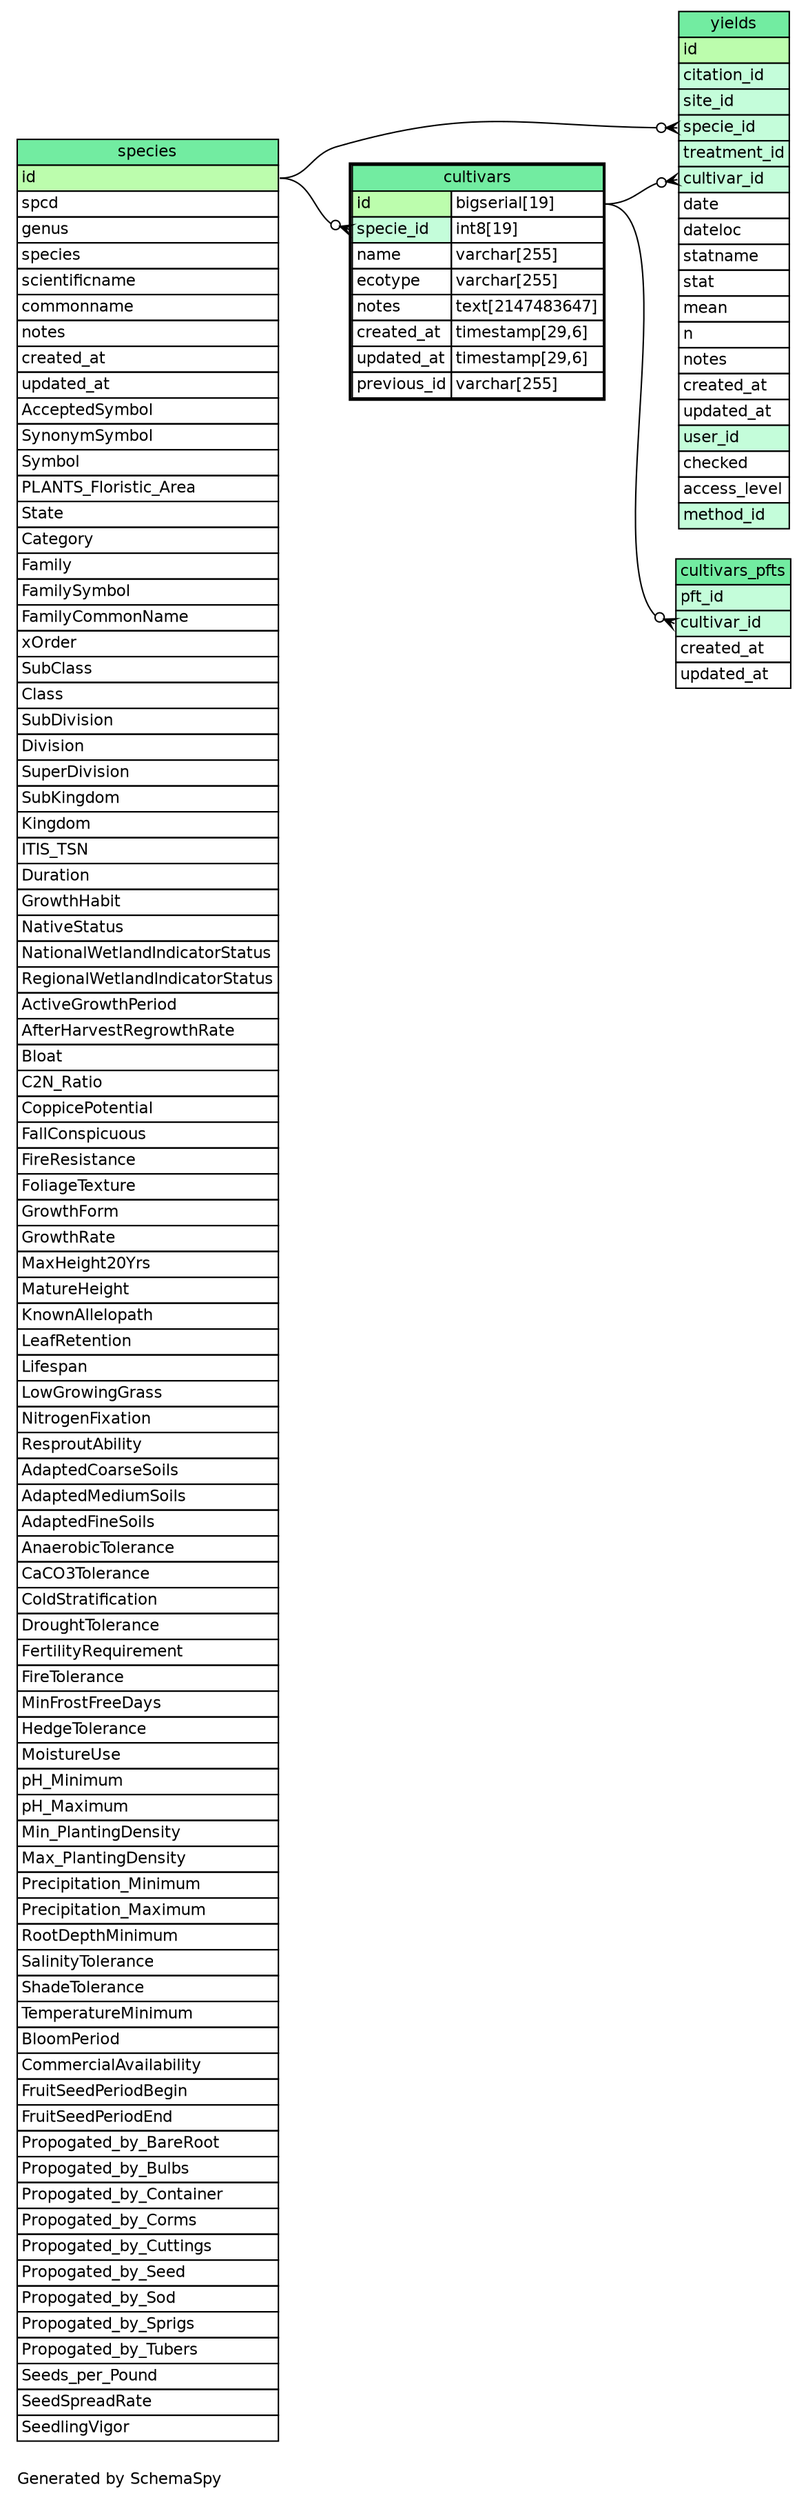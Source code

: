 // dot 2.36.0 on Mac OS X 10.10.1
// SchemaSpy rev Unknown
digraph "oneDegreeRelationshipsDiagram" {
  graph [
    rankdir="RL"
    bgcolor="#ffffff"
    label="\nGenerated by SchemaSpy"
    labeljust="l"
    nodesep="0.18"
    ranksep="0.46"
    fontname="Helvetica"
    fontsize="11"
  ];
  node [
    fontname="Helvetica"
    fontsize="11"
    shape="plaintext"
  ];
  edge [
    arrowsize="0.8"
  ];
  "cultivars":"specie_id":w -> "species":"id":e [arrowhead=none dir=back arrowtail=crowodot];
  "cultivars_pfts":"cultivar_id":w -> "cultivars":"id.type":e [arrowhead=none dir=back arrowtail=crowodot];
  "yields":"cultivar_id":w -> "cultivars":"id.type":e [arrowhead=none dir=back arrowtail=crowodot];
  "yields":"specie_id":w -> "species":"id":e [arrowhead=none dir=back arrowtail=crowodot];
  "cultivars" [
    label=<
    <TABLE BORDER="2" CELLBORDER="1" CELLSPACING="0" BGCOLOR="#FFFFFF">
      <TR><TD COLSPAN="4" BGCOLOR="#72ECA1" ALIGN="CENTER">cultivars</TD></TR>
      <TR><TD PORT="id" COLSPAN="3" BGCOLOR="#bcfdad !important" ALIGN="LEFT">id</TD><TD PORT="id.type" ALIGN="LEFT">bigserial[19]</TD></TR>
      <TR><TD PORT="specie_id" COLSPAN="3" BGCOLOR="#c4fdda !important" ALIGN="LEFT">specie_id</TD><TD PORT="specie_id.type" ALIGN="LEFT">int8[19]</TD></TR>
      <TR><TD PORT="name" COLSPAN="3" ALIGN="LEFT">name</TD><TD PORT="name.type" ALIGN="LEFT">varchar[255]</TD></TR>
      <TR><TD PORT="ecotype" COLSPAN="3" ALIGN="LEFT">ecotype</TD><TD PORT="ecotype.type" ALIGN="LEFT">varchar[255]</TD></TR>
      <TR><TD PORT="notes" COLSPAN="3" ALIGN="LEFT">notes</TD><TD PORT="notes.type" ALIGN="LEFT">text[2147483647]</TD></TR>
      <TR><TD PORT="created_at" COLSPAN="3" ALIGN="LEFT">created_at</TD><TD PORT="created_at.type" ALIGN="LEFT">timestamp[29,6]</TD></TR>
      <TR><TD PORT="updated_at" COLSPAN="3" ALIGN="LEFT">updated_at</TD><TD PORT="updated_at.type" ALIGN="LEFT">timestamp[29,6]</TD></TR>
      <TR><TD PORT="previous_id" COLSPAN="3" ALIGN="LEFT">previous_id</TD><TD PORT="previous_id.type" ALIGN="LEFT">varchar[255]</TD></TR>
    </TABLE>>
    URL="cultivars.html"
    tooltip="cultivars"
  ];
  "cultivars_pfts" [
    label=<
    <TABLE BORDER="0" CELLBORDER="1" CELLSPACING="0" BGCOLOR="#FFFFFF">
      <TR><TD COLSPAN="4" BGCOLOR="#72ECA1" ALIGN="CENTER">cultivars_pfts</TD></TR>
      <TR><TD PORT="pft_id" COLSPAN="4" BGCOLOR="#c4fdda !important" ALIGN="LEFT">pft_id</TD></TR>
      <TR><TD PORT="cultivar_id" COLSPAN="4" BGCOLOR="#c4fdda !important" ALIGN="LEFT">cultivar_id</TD></TR>
      <TR><TD PORT="created_at" COLSPAN="4" ALIGN="LEFT">created_at</TD></TR>
      <TR><TD PORT="updated_at" COLSPAN="4" ALIGN="LEFT">updated_at</TD></TR>
    </TABLE>>
    URL="cultivars_pfts.html"
    tooltip="cultivars_pfts"
  ];
  "species" [
    label=<
    <TABLE BORDER="0" CELLBORDER="1" CELLSPACING="0" BGCOLOR="#FFFFFF">
      <TR><TD COLSPAN="4" BGCOLOR="#72ECA1" ALIGN="CENTER">species</TD></TR>
      <TR><TD PORT="id" COLSPAN="4" BGCOLOR="#bcfdad !important" ALIGN="LEFT">id</TD></TR>
      <TR><TD PORT="spcd" COLSPAN="4" ALIGN="LEFT">spcd</TD></TR>
      <TR><TD PORT="genus" COLSPAN="4" ALIGN="LEFT">genus</TD></TR>
      <TR><TD PORT="species" COLSPAN="4" ALIGN="LEFT">species</TD></TR>
      <TR><TD PORT="scientificname" COLSPAN="4" ALIGN="LEFT">scientificname</TD></TR>
      <TR><TD PORT="commonname" COLSPAN="4" ALIGN="LEFT">commonname</TD></TR>
      <TR><TD PORT="notes" COLSPAN="4" ALIGN="LEFT">notes</TD></TR>
      <TR><TD PORT="created_at" COLSPAN="4" ALIGN="LEFT">created_at</TD></TR>
      <TR><TD PORT="updated_at" COLSPAN="4" ALIGN="LEFT">updated_at</TD></TR>
      <TR><TD PORT="AcceptedSymbol" COLSPAN="4" ALIGN="LEFT">AcceptedSymbol</TD></TR>
      <TR><TD PORT="SynonymSymbol" COLSPAN="4" ALIGN="LEFT">SynonymSymbol</TD></TR>
      <TR><TD PORT="Symbol" COLSPAN="4" ALIGN="LEFT">Symbol</TD></TR>
      <TR><TD PORT="PLANTS_Floristic_Area" COLSPAN="4" ALIGN="LEFT">PLANTS_Floristic_Area</TD></TR>
      <TR><TD PORT="State" COLSPAN="4" ALIGN="LEFT">State</TD></TR>
      <TR><TD PORT="Category" COLSPAN="4" ALIGN="LEFT">Category</TD></TR>
      <TR><TD PORT="Family" COLSPAN="4" ALIGN="LEFT">Family</TD></TR>
      <TR><TD PORT="FamilySymbol" COLSPAN="4" ALIGN="LEFT">FamilySymbol</TD></TR>
      <TR><TD PORT="FamilyCommonName" COLSPAN="4" ALIGN="LEFT">FamilyCommonName</TD></TR>
      <TR><TD PORT="xOrder" COLSPAN="4" ALIGN="LEFT">xOrder</TD></TR>
      <TR><TD PORT="SubClass" COLSPAN="4" ALIGN="LEFT">SubClass</TD></TR>
      <TR><TD PORT="Class" COLSPAN="4" ALIGN="LEFT">Class</TD></TR>
      <TR><TD PORT="SubDivision" COLSPAN="4" ALIGN="LEFT">SubDivision</TD></TR>
      <TR><TD PORT="Division" COLSPAN="4" ALIGN="LEFT">Division</TD></TR>
      <TR><TD PORT="SuperDivision" COLSPAN="4" ALIGN="LEFT">SuperDivision</TD></TR>
      <TR><TD PORT="SubKingdom" COLSPAN="4" ALIGN="LEFT">SubKingdom</TD></TR>
      <TR><TD PORT="Kingdom" COLSPAN="4" ALIGN="LEFT">Kingdom</TD></TR>
      <TR><TD PORT="ITIS_TSN" COLSPAN="4" ALIGN="LEFT">ITIS_TSN</TD></TR>
      <TR><TD PORT="Duration" COLSPAN="4" ALIGN="LEFT">Duration</TD></TR>
      <TR><TD PORT="GrowthHabit" COLSPAN="4" ALIGN="LEFT">GrowthHabit</TD></TR>
      <TR><TD PORT="NativeStatus" COLSPAN="4" ALIGN="LEFT">NativeStatus</TD></TR>
      <TR><TD PORT="NationalWetlandIndicatorStatus" COLSPAN="4" ALIGN="LEFT">NationalWetlandIndicatorStatus</TD></TR>
      <TR><TD PORT="RegionalWetlandIndicatorStatus" COLSPAN="4" ALIGN="LEFT">RegionalWetlandIndicatorStatus</TD></TR>
      <TR><TD PORT="ActiveGrowthPeriod" COLSPAN="4" ALIGN="LEFT">ActiveGrowthPeriod</TD></TR>
      <TR><TD PORT="AfterHarvestRegrowthRate" COLSPAN="4" ALIGN="LEFT">AfterHarvestRegrowthRate</TD></TR>
      <TR><TD PORT="Bloat" COLSPAN="4" ALIGN="LEFT">Bloat</TD></TR>
      <TR><TD PORT="C2N_Ratio" COLSPAN="4" ALIGN="LEFT">C2N_Ratio</TD></TR>
      <TR><TD PORT="CoppicePotential" COLSPAN="4" ALIGN="LEFT">CoppicePotential</TD></TR>
      <TR><TD PORT="FallConspicuous" COLSPAN="4" ALIGN="LEFT">FallConspicuous</TD></TR>
      <TR><TD PORT="FireResistance" COLSPAN="4" ALIGN="LEFT">FireResistance</TD></TR>
      <TR><TD PORT="FoliageTexture" COLSPAN="4" ALIGN="LEFT">FoliageTexture</TD></TR>
      <TR><TD PORT="GrowthForm" COLSPAN="4" ALIGN="LEFT">GrowthForm</TD></TR>
      <TR><TD PORT="GrowthRate" COLSPAN="4" ALIGN="LEFT">GrowthRate</TD></TR>
      <TR><TD PORT="MaxHeight20Yrs" COLSPAN="4" ALIGN="LEFT">MaxHeight20Yrs</TD></TR>
      <TR><TD PORT="MatureHeight" COLSPAN="4" ALIGN="LEFT">MatureHeight</TD></TR>
      <TR><TD PORT="KnownAllelopath" COLSPAN="4" ALIGN="LEFT">KnownAllelopath</TD></TR>
      <TR><TD PORT="LeafRetention" COLSPAN="4" ALIGN="LEFT">LeafRetention</TD></TR>
      <TR><TD PORT="Lifespan" COLSPAN="4" ALIGN="LEFT">Lifespan</TD></TR>
      <TR><TD PORT="LowGrowingGrass" COLSPAN="4" ALIGN="LEFT">LowGrowingGrass</TD></TR>
      <TR><TD PORT="NitrogenFixation" COLSPAN="4" ALIGN="LEFT">NitrogenFixation</TD></TR>
      <TR><TD PORT="ResproutAbility" COLSPAN="4" ALIGN="LEFT">ResproutAbility</TD></TR>
      <TR><TD PORT="AdaptedCoarseSoils" COLSPAN="4" ALIGN="LEFT">AdaptedCoarseSoils</TD></TR>
      <TR><TD PORT="AdaptedMediumSoils" COLSPAN="4" ALIGN="LEFT">AdaptedMediumSoils</TD></TR>
      <TR><TD PORT="AdaptedFineSoils" COLSPAN="4" ALIGN="LEFT">AdaptedFineSoils</TD></TR>
      <TR><TD PORT="AnaerobicTolerance" COLSPAN="4" ALIGN="LEFT">AnaerobicTolerance</TD></TR>
      <TR><TD PORT="CaCO3Tolerance" COLSPAN="4" ALIGN="LEFT">CaCO3Tolerance</TD></TR>
      <TR><TD PORT="ColdStratification" COLSPAN="4" ALIGN="LEFT">ColdStratification</TD></TR>
      <TR><TD PORT="DroughtTolerance" COLSPAN="4" ALIGN="LEFT">DroughtTolerance</TD></TR>
      <TR><TD PORT="FertilityRequirement" COLSPAN="4" ALIGN="LEFT">FertilityRequirement</TD></TR>
      <TR><TD PORT="FireTolerance" COLSPAN="4" ALIGN="LEFT">FireTolerance</TD></TR>
      <TR><TD PORT="MinFrostFreeDays" COLSPAN="4" ALIGN="LEFT">MinFrostFreeDays</TD></TR>
      <TR><TD PORT="HedgeTolerance" COLSPAN="4" ALIGN="LEFT">HedgeTolerance</TD></TR>
      <TR><TD PORT="MoistureUse" COLSPAN="4" ALIGN="LEFT">MoistureUse</TD></TR>
      <TR><TD PORT="pH_Minimum" COLSPAN="4" ALIGN="LEFT">pH_Minimum</TD></TR>
      <TR><TD PORT="pH_Maximum" COLSPAN="4" ALIGN="LEFT">pH_Maximum</TD></TR>
      <TR><TD PORT="Min_PlantingDensity" COLSPAN="4" ALIGN="LEFT">Min_PlantingDensity</TD></TR>
      <TR><TD PORT="Max_PlantingDensity" COLSPAN="4" ALIGN="LEFT">Max_PlantingDensity</TD></TR>
      <TR><TD PORT="Precipitation_Minimum" COLSPAN="4" ALIGN="LEFT">Precipitation_Minimum</TD></TR>
      <TR><TD PORT="Precipitation_Maximum" COLSPAN="4" ALIGN="LEFT">Precipitation_Maximum</TD></TR>
      <TR><TD PORT="RootDepthMinimum" COLSPAN="4" ALIGN="LEFT">RootDepthMinimum</TD></TR>
      <TR><TD PORT="SalinityTolerance" COLSPAN="4" ALIGN="LEFT">SalinityTolerance</TD></TR>
      <TR><TD PORT="ShadeTolerance" COLSPAN="4" ALIGN="LEFT">ShadeTolerance</TD></TR>
      <TR><TD PORT="TemperatureMinimum" COLSPAN="4" ALIGN="LEFT">TemperatureMinimum</TD></TR>
      <TR><TD PORT="BloomPeriod" COLSPAN="4" ALIGN="LEFT">BloomPeriod</TD></TR>
      <TR><TD PORT="CommercialAvailability" COLSPAN="4" ALIGN="LEFT">CommercialAvailability</TD></TR>
      <TR><TD PORT="FruitSeedPeriodBegin" COLSPAN="4" ALIGN="LEFT">FruitSeedPeriodBegin</TD></TR>
      <TR><TD PORT="FruitSeedPeriodEnd" COLSPAN="4" ALIGN="LEFT">FruitSeedPeriodEnd</TD></TR>
      <TR><TD PORT="Propogated_by_BareRoot" COLSPAN="4" ALIGN="LEFT">Propogated_by_BareRoot</TD></TR>
      <TR><TD PORT="Propogated_by_Bulbs" COLSPAN="4" ALIGN="LEFT">Propogated_by_Bulbs</TD></TR>
      <TR><TD PORT="Propogated_by_Container" COLSPAN="4" ALIGN="LEFT">Propogated_by_Container</TD></TR>
      <TR><TD PORT="Propogated_by_Corms" COLSPAN="4" ALIGN="LEFT">Propogated_by_Corms</TD></TR>
      <TR><TD PORT="Propogated_by_Cuttings" COLSPAN="4" ALIGN="LEFT">Propogated_by_Cuttings</TD></TR>
      <TR><TD PORT="Propogated_by_Seed" COLSPAN="4" ALIGN="LEFT">Propogated_by_Seed</TD></TR>
      <TR><TD PORT="Propogated_by_Sod" COLSPAN="4" ALIGN="LEFT">Propogated_by_Sod</TD></TR>
      <TR><TD PORT="Propogated_by_Sprigs" COLSPAN="4" ALIGN="LEFT">Propogated_by_Sprigs</TD></TR>
      <TR><TD PORT="Propogated_by_Tubers" COLSPAN="4" ALIGN="LEFT">Propogated_by_Tubers</TD></TR>
      <TR><TD PORT="Seeds_per_Pound" COLSPAN="4" ALIGN="LEFT">Seeds_per_Pound</TD></TR>
      <TR><TD PORT="SeedSpreadRate" COLSPAN="4" ALIGN="LEFT">SeedSpreadRate</TD></TR>
      <TR><TD PORT="SeedlingVigor" COLSPAN="4" ALIGN="LEFT">SeedlingVigor</TD></TR>
    </TABLE>>
    URL="species.html"
    tooltip="species"
  ];
  "yields" [
    label=<
    <TABLE BORDER="0" CELLBORDER="1" CELLSPACING="0" BGCOLOR="#FFFFFF">
      <TR><TD COLSPAN="4" BGCOLOR="#72ECA1" ALIGN="CENTER">yields</TD></TR>
      <TR><TD PORT="id" COLSPAN="4" BGCOLOR="#bcfdad !important" ALIGN="LEFT">id</TD></TR>
      <TR><TD PORT="citation_id" COLSPAN="4" BGCOLOR="#c4fdda !important" ALIGN="LEFT">citation_id</TD></TR>
      <TR><TD PORT="site_id" COLSPAN="4" BGCOLOR="#c4fdda !important" ALIGN="LEFT">site_id</TD></TR>
      <TR><TD PORT="specie_id" COLSPAN="4" BGCOLOR="#c4fdda !important" ALIGN="LEFT">specie_id</TD></TR>
      <TR><TD PORT="treatment_id" COLSPAN="4" BGCOLOR="#c4fdda !important" ALIGN="LEFT">treatment_id</TD></TR>
      <TR><TD PORT="cultivar_id" COLSPAN="4" BGCOLOR="#c4fdda !important" ALIGN="LEFT">cultivar_id</TD></TR>
      <TR><TD PORT="date" COLSPAN="4" ALIGN="LEFT">date</TD></TR>
      <TR><TD PORT="dateloc" COLSPAN="4" ALIGN="LEFT">dateloc</TD></TR>
      <TR><TD PORT="statname" COLSPAN="4" ALIGN="LEFT">statname</TD></TR>
      <TR><TD PORT="stat" COLSPAN="4" ALIGN="LEFT">stat</TD></TR>
      <TR><TD PORT="mean" COLSPAN="4" ALIGN="LEFT">mean</TD></TR>
      <TR><TD PORT="n" COLSPAN="4" ALIGN="LEFT">n</TD></TR>
      <TR><TD PORT="notes" COLSPAN="4" ALIGN="LEFT">notes</TD></TR>
      <TR><TD PORT="created_at" COLSPAN="4" ALIGN="LEFT">created_at</TD></TR>
      <TR><TD PORT="updated_at" COLSPAN="4" ALIGN="LEFT">updated_at</TD></TR>
      <TR><TD PORT="user_id" COLSPAN="4" BGCOLOR="#c4fdda !important" ALIGN="LEFT">user_id</TD></TR>
      <TR><TD PORT="checked" COLSPAN="4" ALIGN="LEFT">checked</TD></TR>
      <TR><TD PORT="access_level" COLSPAN="4" ALIGN="LEFT">access_level</TD></TR>
      <TR><TD PORT="method_id" COLSPAN="4" BGCOLOR="#c4fdda !important" ALIGN="LEFT">method_id</TD></TR>
    </TABLE>>
    URL="yields.html"
    tooltip="yields"
  ];
}
